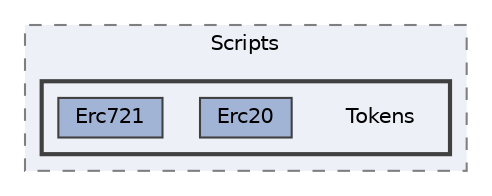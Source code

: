 digraph "Starknet Unity/WebGL/Scripts/Tokens"
{
 // LATEX_PDF_SIZE
  bgcolor="transparent";
  edge [fontname=Helvetica,fontsize=10,labelfontname=Helvetica,labelfontsize=10];
  node [fontname=Helvetica,fontsize=10,shape=box,height=0.2,width=0.4];
  compound=true
  subgraph clusterdir_14113f99bc746c50e2df157bb31800e2 {
    graph [ bgcolor="#edf0f7", pencolor="grey50", label="Scripts", fontname=Helvetica,fontsize=10 style="filled,dashed", URL="dir_14113f99bc746c50e2df157bb31800e2.html",tooltip=""]
  subgraph clusterdir_94a5b4f00365077a782022b2b48ec23f {
    graph [ bgcolor="#edf0f7", pencolor="grey25", label="", fontname=Helvetica,fontsize=10 style="filled,bold", URL="dir_94a5b4f00365077a782022b2b48ec23f.html",tooltip=""]
    dir_94a5b4f00365077a782022b2b48ec23f [shape=plaintext, label="Tokens"];
  dir_57a328326658ef01bbd785c95dbf461e [label="Erc20", fillcolor="#a2b4d6", color="grey25", style="filled", URL="dir_57a328326658ef01bbd785c95dbf461e.html",tooltip=""];
  dir_c3ad116ddfe56f291092cfeff3996fdb [label="Erc721", fillcolor="#a2b4d6", color="grey25", style="filled", URL="dir_c3ad116ddfe56f291092cfeff3996fdb.html",tooltip=""];
  }
  }
}
